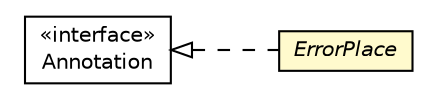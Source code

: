 #!/usr/local/bin/dot
#
# Class diagram 
# Generated by UMLGraph version R5_6-24-gf6e263 (http://www.umlgraph.org/)
#

digraph G {
	edge [fontname="Helvetica",fontsize=10,labelfontname="Helvetica",labelfontsize=10];
	node [fontname="Helvetica",fontsize=10,shape=plaintext];
	nodesep=0.25;
	ranksep=0.5;
	rankdir=LR;
	// com.gwtplatform.mvp.client.annotations.ErrorPlace
	c179164 [label=<<table title="com.gwtplatform.mvp.client.annotations.ErrorPlace" border="0" cellborder="1" cellspacing="0" cellpadding="2" port="p" bgcolor="lemonChiffon" href="./ErrorPlace.html">
		<tr><td><table border="0" cellspacing="0" cellpadding="1">
<tr><td align="center" balign="center"><font face="Helvetica-Oblique"> ErrorPlace </font></td></tr>
		</table></td></tr>
		</table>>, URL="./ErrorPlace.html", fontname="Helvetica", fontcolor="black", fontsize=10.0];
	//com.gwtplatform.mvp.client.annotations.ErrorPlace implements java.lang.annotation.Annotation
	c179528:p -> c179164:p [dir=back,arrowtail=empty,style=dashed];
	// java.lang.annotation.Annotation
	c179528 [label=<<table title="java.lang.annotation.Annotation" border="0" cellborder="1" cellspacing="0" cellpadding="2" port="p" href="http://download.oracle.com/javase/6/docs/api/java/lang/annotation/Annotation.html">
		<tr><td><table border="0" cellspacing="0" cellpadding="1">
<tr><td align="center" balign="center"> &#171;interface&#187; </td></tr>
<tr><td align="center" balign="center"> Annotation </td></tr>
		</table></td></tr>
		</table>>, URL="http://download.oracle.com/javase/6/docs/api/java/lang/annotation/Annotation.html", fontname="Helvetica", fontcolor="black", fontsize=10.0];
}

